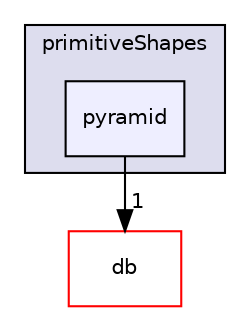 digraph "src/OpenFOAM/meshes/primitiveShapes/pyramid" {
  bgcolor=transparent;
  compound=true
  node [ fontsize="10", fontname="Helvetica"];
  edge [ labelfontsize="10", labelfontname="Helvetica"];
  subgraph clusterdir_a36ac568b20b0ed2190ed53a491bc296 {
    graph [ bgcolor="#ddddee", pencolor="black", label="primitiveShapes" fontname="Helvetica", fontsize="10", URL="dir_a36ac568b20b0ed2190ed53a491bc296.html"]
  dir_fd79df9d79c1fa0af610c081cf908f02 [shape=box, label="pyramid", style="filled", fillcolor="#eeeeff", pencolor="black", URL="dir_fd79df9d79c1fa0af610c081cf908f02.html"];
  }
  dir_63c634f7a7cfd679ac26c67fb30fc32f [shape=box label="db" color="red" URL="dir_63c634f7a7cfd679ac26c67fb30fc32f.html"];
  dir_fd79df9d79c1fa0af610c081cf908f02->dir_63c634f7a7cfd679ac26c67fb30fc32f [headlabel="1", labeldistance=1.5 headhref="dir_002319_001952.html"];
}
